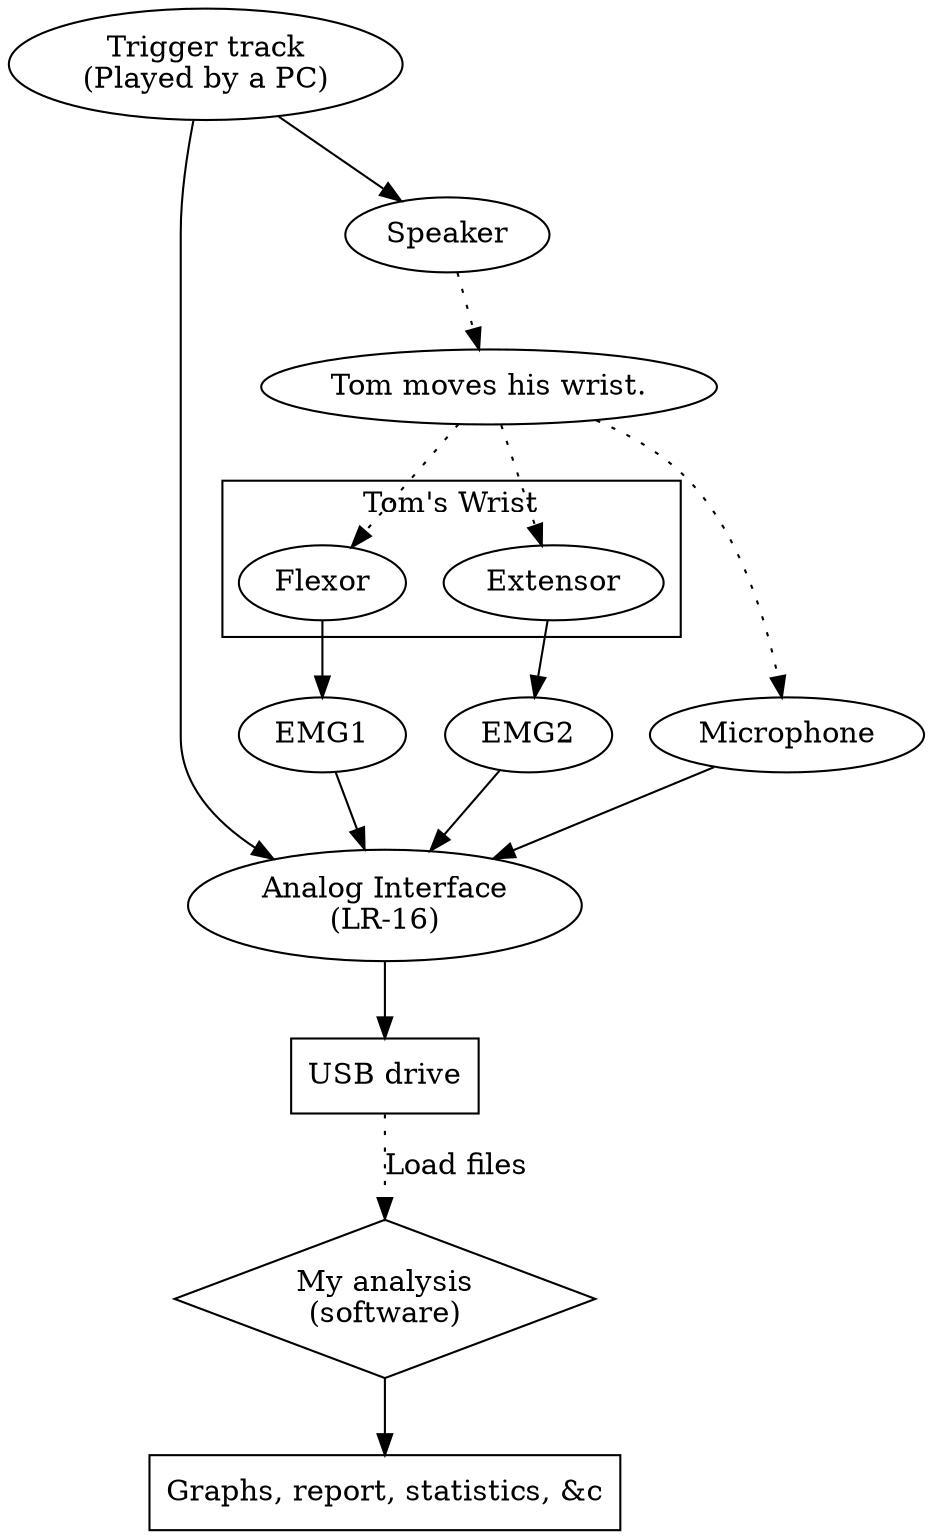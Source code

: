 digraph Connections {
  Trigger [label="Trigger track\n(Played by a PC)"];
  LR16 [label="Analog Interface\n(LR-16)"];
  USB [label="USB drive"];

  Output [label="Graphs, report, statistics, &c"];
  USB, Output [shape="rectangle"];

  subgraph cluster1 {
    label="Tom's Wrist";
    Flexor;
    Extensor;
  }

  Trigger -> Speaker;
  Trigger -> LR16;
  Microphone -> LR16;
  Flexor -> EMG1 -> LR16;
  Extensor -> EMG2 -> LR16;
  LR16 -> USB;

  R [label="My analysis\n(software)" shape="diamond"];
  USB -> R [style="dotted" label="Load files"];
  R -> Output;

  Tom [label="Tom moves his wrist."];
  Speaker -> Tom [style="dotted"];
  Tom -> Extensor [style="dotted"];
  Tom -> Flexor [style="dotted"];
  Tom -> Microphone [style="dotted"];
}
